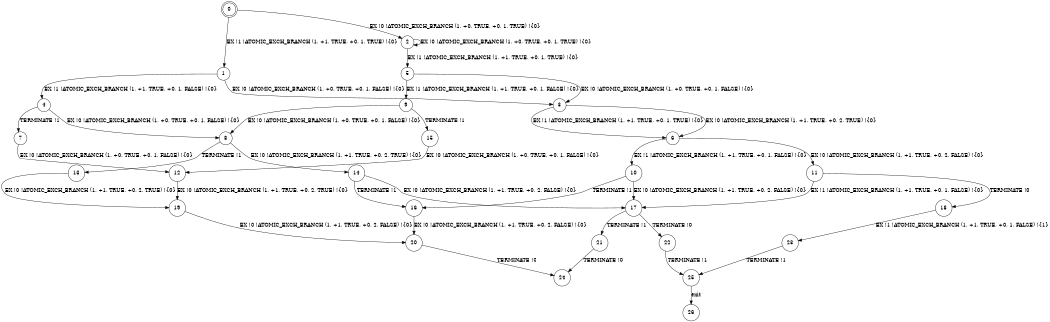 digraph BCG {
size = "7, 10.5";
center = TRUE;
node [shape = circle];
0 [peripheries = 2];
0 -> 1 [label = "EX !1 !ATOMIC_EXCH_BRANCH (1, +1, TRUE, +0, 1, TRUE) !{0}"];
0 -> 2 [label = "EX !0 !ATOMIC_EXCH_BRANCH (1, +0, TRUE, +0, 1, TRUE) !{0}"];
1 -> 3 [label = "EX !0 !ATOMIC_EXCH_BRANCH (1, +0, TRUE, +0, 1, FALSE) !{0}"];
1 -> 4 [label = "EX !1 !ATOMIC_EXCH_BRANCH (1, +1, TRUE, +0, 1, FALSE) !{0}"];
2 -> 5 [label = "EX !1 !ATOMIC_EXCH_BRANCH (1, +1, TRUE, +0, 1, TRUE) !{0}"];
2 -> 2 [label = "EX !0 !ATOMIC_EXCH_BRANCH (1, +0, TRUE, +0, 1, TRUE) !{0}"];
3 -> 6 [label = "EX !1 !ATOMIC_EXCH_BRANCH (1, +1, TRUE, +0, 1, TRUE) !{0}"];
3 -> 6 [label = "EX !0 !ATOMIC_EXCH_BRANCH (1, +1, TRUE, +0, 2, TRUE) !{0}"];
4 -> 7 [label = "TERMINATE !1"];
4 -> 8 [label = "EX !0 !ATOMIC_EXCH_BRANCH (1, +0, TRUE, +0, 1, FALSE) !{0}"];
5 -> 9 [label = "EX !1 !ATOMIC_EXCH_BRANCH (1, +1, TRUE, +0, 1, FALSE) !{0}"];
5 -> 3 [label = "EX !0 !ATOMIC_EXCH_BRANCH (1, +0, TRUE, +0, 1, FALSE) !{0}"];
6 -> 10 [label = "EX !1 !ATOMIC_EXCH_BRANCH (1, +1, TRUE, +0, 1, FALSE) !{0}"];
6 -> 11 [label = "EX !0 !ATOMIC_EXCH_BRANCH (1, +1, TRUE, +0, 2, FALSE) !{0}"];
7 -> 12 [label = "EX !0 !ATOMIC_EXCH_BRANCH (1, +0, TRUE, +0, 1, FALSE) !{0}"];
8 -> 13 [label = "TERMINATE !1"];
8 -> 14 [label = "EX !0 !ATOMIC_EXCH_BRANCH (1, +1, TRUE, +0, 2, TRUE) !{0}"];
9 -> 15 [label = "TERMINATE !1"];
9 -> 8 [label = "EX !0 !ATOMIC_EXCH_BRANCH (1, +0, TRUE, +0, 1, FALSE) !{0}"];
10 -> 16 [label = "TERMINATE !1"];
10 -> 17 [label = "EX !0 !ATOMIC_EXCH_BRANCH (1, +1, TRUE, +0, 2, FALSE) !{0}"];
11 -> 18 [label = "TERMINATE !0"];
11 -> 17 [label = "EX !1 !ATOMIC_EXCH_BRANCH (1, +1, TRUE, +0, 1, FALSE) !{0}"];
12 -> 19 [label = "EX !0 !ATOMIC_EXCH_BRANCH (1, +1, TRUE, +0, 2, TRUE) !{0}"];
13 -> 19 [label = "EX !0 !ATOMIC_EXCH_BRANCH (1, +1, TRUE, +0, 2, TRUE) !{0}"];
14 -> 16 [label = "TERMINATE !1"];
14 -> 17 [label = "EX !0 !ATOMIC_EXCH_BRANCH (1, +1, TRUE, +0, 2, FALSE) !{0}"];
15 -> 12 [label = "EX !0 !ATOMIC_EXCH_BRANCH (1, +0, TRUE, +0, 1, FALSE) !{0}"];
16 -> 20 [label = "EX !0 !ATOMIC_EXCH_BRANCH (1, +1, TRUE, +0, 2, FALSE) !{0}"];
17 -> 21 [label = "TERMINATE !1"];
17 -> 22 [label = "TERMINATE !0"];
18 -> 23 [label = "EX !1 !ATOMIC_EXCH_BRANCH (1, +1, TRUE, +0, 1, FALSE) !{1}"];
19 -> 20 [label = "EX !0 !ATOMIC_EXCH_BRANCH (1, +1, TRUE, +0, 2, FALSE) !{0}"];
20 -> 24 [label = "TERMINATE !0"];
21 -> 24 [label = "TERMINATE !0"];
22 -> 25 [label = "TERMINATE !1"];
23 -> 25 [label = "TERMINATE !1"];
25 -> 26 [label = "exit"];
}
